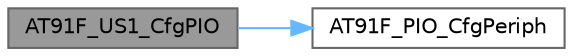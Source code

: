 digraph "AT91F_US1_CfgPIO"
{
 // LATEX_PDF_SIZE
  bgcolor="transparent";
  edge [fontname=Helvetica,fontsize=10,labelfontname=Helvetica,labelfontsize=10];
  node [fontname=Helvetica,fontsize=10,shape=box,height=0.2,width=0.4];
  rankdir="LR";
  Node1 [id="Node000001",label="AT91F_US1_CfgPIO",height=0.2,width=0.4,color="gray40", fillcolor="grey60", style="filled", fontcolor="black",tooltip="Configure PIO controllers to drive US1 signals."];
  Node1 -> Node2 [id="edge2_Node000001_Node000002",color="steelblue1",style="solid",tooltip=" "];
  Node2 [id="Node000002",label="AT91F_PIO_CfgPeriph",height=0.2,width=0.4,color="grey40", fillcolor="white", style="filled",URL="$lib___a_t91_s_a_m7_s64_8h.html#a001c51be23e3a970873a930ce2466e04",tooltip="Enable pins to be derived by peripheral."];
}
